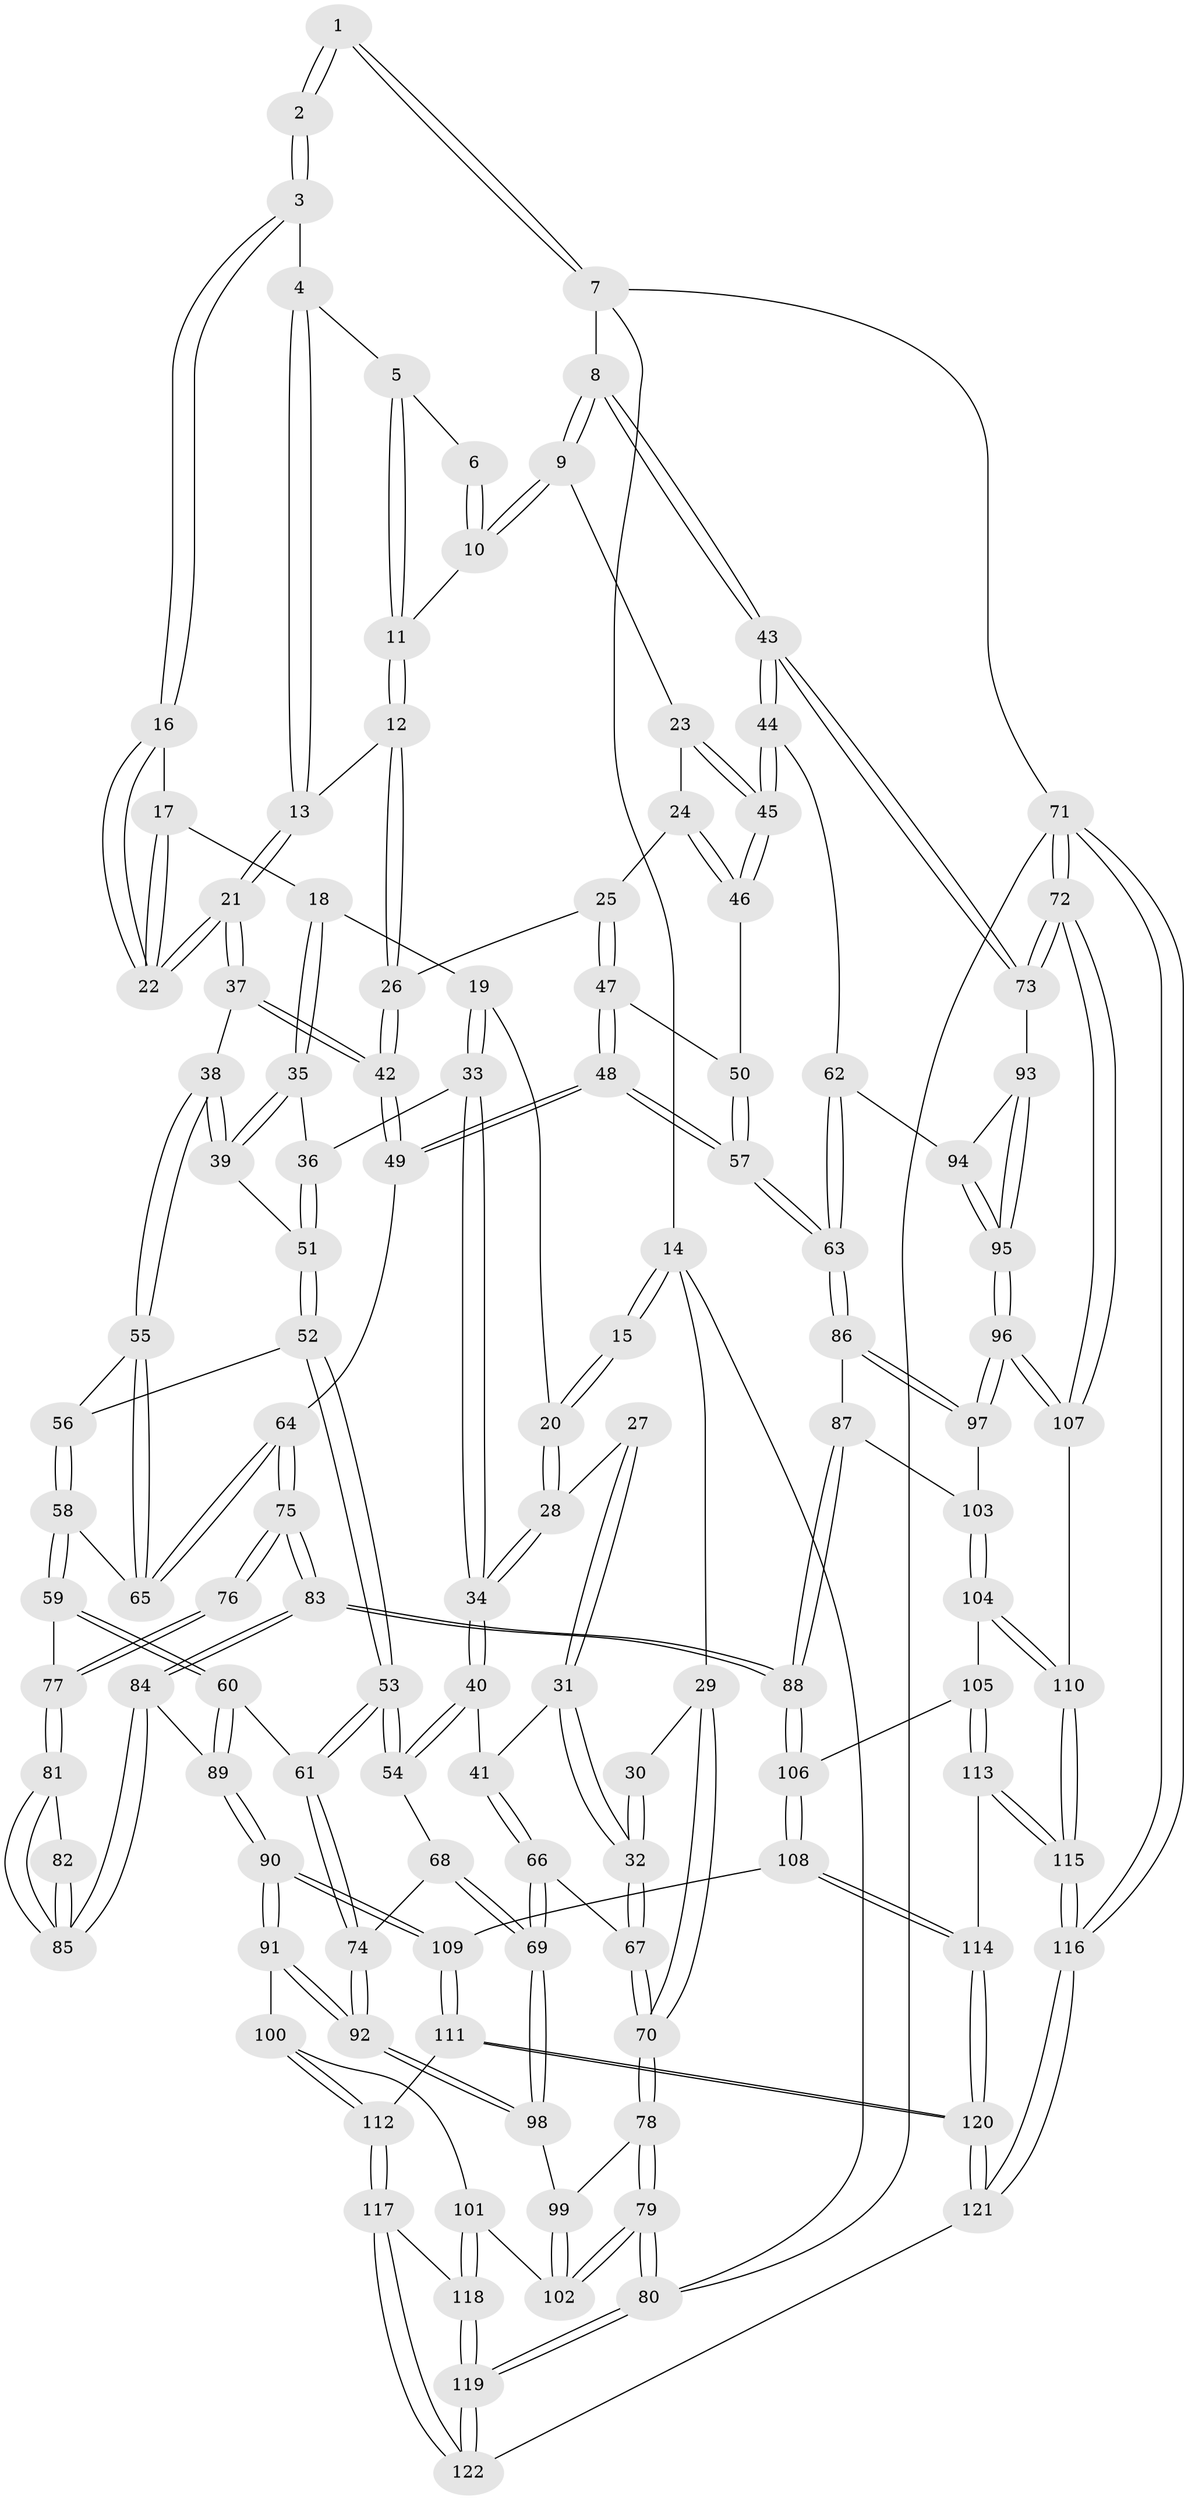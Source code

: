 // Generated by graph-tools (version 1.1) at 2025/38/03/09/25 02:38:41]
// undirected, 122 vertices, 302 edges
graph export_dot {
graph [start="1"]
  node [color=gray90,style=filled];
  1 [pos="+0.8123766560358366+0"];
  2 [pos="+0.43851276302017367+0"];
  3 [pos="+0.4621500495100405+0"];
  4 [pos="+0.629585835482905+0.045379530155857564"];
  5 [pos="+0.6858123648752511+0.06280477974697055"];
  6 [pos="+0.7370838773832091+0"];
  7 [pos="+1+0"];
  8 [pos="+1+0"];
  9 [pos="+1+0"];
  10 [pos="+0.7268223728084701+0.10086734990115105"];
  11 [pos="+0.7259929590866685+0.10159297413818018"];
  12 [pos="+0.7172010676058724+0.16138828963109095"];
  13 [pos="+0.6325270873300902+0.14691532861679843"];
  14 [pos="+0+0"];
  15 [pos="+0.38875118001291054+0"];
  16 [pos="+0.4750403169431393+0"];
  17 [pos="+0.41218215803546937+0.17194840164596306"];
  18 [pos="+0.41198646203580497+0.17232731607888316"];
  19 [pos="+0.4100999798596793+0.17240915031610413"];
  20 [pos="+0.26809060041289356+0.11361198955802881"];
  21 [pos="+0.556490869842948+0.17421984958607234"];
  22 [pos="+0.5450911212657561+0.15324866849180524"];
  23 [pos="+0.833337095835393+0.200017475088795"];
  24 [pos="+0.7682423767230537+0.21655517442086997"];
  25 [pos="+0.7521842586136144+0.2181397034498311"];
  26 [pos="+0.7485629423901135+0.21694599045008636"];
  27 [pos="+0.11521992522899226+0.1252939931055757"];
  28 [pos="+0.2624160541957666+0.12118638881435947"];
  29 [pos="+0+0"];
  30 [pos="+0.07414320091793213+0.0984026338025519"];
  31 [pos="+0.1392762293574007+0.3160811013434817"];
  32 [pos="+0.03423500867820459+0.3469930832074695"];
  33 [pos="+0.3008021186414075+0.25095860743795134"];
  34 [pos="+0.27405784902930663+0.24792179172401602"];
  35 [pos="+0.43192096178729444+0.20794983851247342"];
  36 [pos="+0.33184615269173157+0.2633120662134804"];
  37 [pos="+0.5381660872088799+0.28209932076119043"];
  38 [pos="+0.5375450032801417+0.28222686083463777"];
  39 [pos="+0.4954477371132396+0.27349483526491625"];
  40 [pos="+0.216867209302646+0.3168421408340436"];
  41 [pos="+0.16329905006266984+0.32052352984812627"];
  42 [pos="+0.6001863535453772+0.3191371758807462"];
  43 [pos="+1+0.34665189263715357"];
  44 [pos="+0.9683803486245566+0.3722472459355327"];
  45 [pos="+0.9570954513337872+0.36545317667873856"];
  46 [pos="+0.8551181311775937+0.349514728067441"];
  47 [pos="+0.7684659759953885+0.32400877206660733"];
  48 [pos="+0.6728685898067721+0.43499742980333755"];
  49 [pos="+0.6412972608825506+0.41681410034075916"];
  50 [pos="+0.8180651086312181+0.3534067191538424"];
  51 [pos="+0.39528179714332246+0.3041119045441441"];
  52 [pos="+0.3813415979787357+0.35500814483776855"];
  53 [pos="+0.3551630289210598+0.41041341664057845"];
  54 [pos="+0.256947078691026+0.3690986686257643"];
  55 [pos="+0.4885334395687557+0.35868147253496135"];
  56 [pos="+0.42810336099119123+0.3630195022327282"];
  57 [pos="+0.7254401535697094+0.4898556665995266"];
  58 [pos="+0.43714525839597435+0.43167952386726743"];
  59 [pos="+0.40707921060624386+0.4567964322056553"];
  60 [pos="+0.39563435800570124+0.45653035208013154"];
  61 [pos="+0.3792431233765129+0.4506230011611872"];
  62 [pos="+0.8776364326250196+0.47049696505486427"];
  63 [pos="+0.7267464227917273+0.4919307526868666"];
  64 [pos="+0.5704986261666014+0.4649550350377618"];
  65 [pos="+0.46484482316447867+0.4100526337187845"];
  66 [pos="+0.16944566479811807+0.5106038365500305"];
  67 [pos="+0.0034099908322215516+0.359431595261092"];
  68 [pos="+0.2513018451479051+0.3991450943714599"];
  69 [pos="+0.17897779684491927+0.5317131483690064"];
  70 [pos="+0+0.3970168331133196"];
  71 [pos="+1+1"];
  72 [pos="+1+0.911087960384853"];
  73 [pos="+1+0.4430411299295843"];
  74 [pos="+0.28588476666430584+0.5354982134590398"];
  75 [pos="+0.5690753135375886+0.46678574387102906"];
  76 [pos="+0.5255397883407633+0.48218231205850626"];
  77 [pos="+0.4166849997480803+0.46435923624466613"];
  78 [pos="+0+0.49544684472345474"];
  79 [pos="+0+0.6979607170201249"];
  80 [pos="+0+1"];
  81 [pos="+0.45444439446018386+0.5211105722613545"];
  82 [pos="+0.5125296958051108+0.5003085567581267"];
  83 [pos="+0.542823232542576+0.6714929407280115"];
  84 [pos="+0.49409407112071035+0.6535703462842922"];
  85 [pos="+0.483376918378009+0.5961214110299993"];
  86 [pos="+0.7250095059074277+0.51177605147861"];
  87 [pos="+0.6771441651682285+0.5966980302768725"];
  88 [pos="+0.5648004786965507+0.6875816804332109"];
  89 [pos="+0.39276712894109567+0.6569620531525519"];
  90 [pos="+0.30302383756608026+0.6827699789279121"];
  91 [pos="+0.2686060958234265+0.67158966337924"];
  92 [pos="+0.24343475528999828+0.6012519272286393"];
  93 [pos="+0.9751000521697336+0.5605864788316643"];
  94 [pos="+0.8860102254984886+0.49796859655671977"];
  95 [pos="+0.8899997770350059+0.6765101044670723"];
  96 [pos="+0.8897203690898788+0.6774848363734031"];
  97 [pos="+0.8890852239820519+0.6769720450677559"];
  98 [pos="+0.18140256481208142+0.551108350729739"];
  99 [pos="+0.15339518301789196+0.5538774241431723"];
  100 [pos="+0.2571759485509933+0.6807000783463926"];
  101 [pos="+0.007971837742035541+0.7527224817865504"];
  102 [pos="+0+0.7422847675884621"];
  103 [pos="+0.7142893539501491+0.6293945152640993"];
  104 [pos="+0.8079510960036042+0.7702617127543707"];
  105 [pos="+0.6506530305498164+0.7760741018759993"];
  106 [pos="+0.5651153020694114+0.6886563230346043"];
  107 [pos="+0.903730552915687+0.7345509390448235"];
  108 [pos="+0.4714210506739892+0.8433756851294164"];
  109 [pos="+0.34052378839363+0.7753433266261285"];
  110 [pos="+0.825264695913766+0.7730604602938455"];
  111 [pos="+0.32486411703324486+0.867181454587053"];
  112 [pos="+0.1900909022659965+0.8969205758872834"];
  113 [pos="+0.639097160368994+0.8836603677250341"];
  114 [pos="+0.476821873382108+0.9544601425793422"];
  115 [pos="+0.7718697084733528+1"];
  116 [pos="+0.8389951158324975+1"];
  117 [pos="+0.18574184235515906+0.9015920021620365"];
  118 [pos="+0.06959207805362087+0.8312779484401402"];
  119 [pos="+0+1"];
  120 [pos="+0.43790248605390386+1"];
  121 [pos="+0.4189275842821195+1"];
  122 [pos="+0.19464581145665744+1"];
  1 -- 2;
  1 -- 2;
  1 -- 7;
  1 -- 7;
  2 -- 3;
  2 -- 3;
  3 -- 4;
  3 -- 16;
  3 -- 16;
  4 -- 5;
  4 -- 13;
  4 -- 13;
  5 -- 6;
  5 -- 11;
  5 -- 11;
  6 -- 10;
  6 -- 10;
  7 -- 8;
  7 -- 14;
  7 -- 71;
  8 -- 9;
  8 -- 9;
  8 -- 43;
  8 -- 43;
  9 -- 10;
  9 -- 10;
  9 -- 23;
  10 -- 11;
  11 -- 12;
  11 -- 12;
  12 -- 13;
  12 -- 26;
  12 -- 26;
  13 -- 21;
  13 -- 21;
  14 -- 15;
  14 -- 15;
  14 -- 29;
  14 -- 80;
  15 -- 20;
  15 -- 20;
  16 -- 17;
  16 -- 22;
  16 -- 22;
  17 -- 18;
  17 -- 22;
  17 -- 22;
  18 -- 19;
  18 -- 35;
  18 -- 35;
  19 -- 20;
  19 -- 33;
  19 -- 33;
  20 -- 28;
  20 -- 28;
  21 -- 22;
  21 -- 22;
  21 -- 37;
  21 -- 37;
  23 -- 24;
  23 -- 45;
  23 -- 45;
  24 -- 25;
  24 -- 46;
  24 -- 46;
  25 -- 26;
  25 -- 47;
  25 -- 47;
  26 -- 42;
  26 -- 42;
  27 -- 28;
  27 -- 31;
  27 -- 31;
  28 -- 34;
  28 -- 34;
  29 -- 30;
  29 -- 70;
  29 -- 70;
  30 -- 32;
  30 -- 32;
  31 -- 32;
  31 -- 32;
  31 -- 41;
  32 -- 67;
  32 -- 67;
  33 -- 34;
  33 -- 34;
  33 -- 36;
  34 -- 40;
  34 -- 40;
  35 -- 36;
  35 -- 39;
  35 -- 39;
  36 -- 51;
  36 -- 51;
  37 -- 38;
  37 -- 42;
  37 -- 42;
  38 -- 39;
  38 -- 39;
  38 -- 55;
  38 -- 55;
  39 -- 51;
  40 -- 41;
  40 -- 54;
  40 -- 54;
  41 -- 66;
  41 -- 66;
  42 -- 49;
  42 -- 49;
  43 -- 44;
  43 -- 44;
  43 -- 73;
  43 -- 73;
  44 -- 45;
  44 -- 45;
  44 -- 62;
  45 -- 46;
  45 -- 46;
  46 -- 50;
  47 -- 48;
  47 -- 48;
  47 -- 50;
  48 -- 49;
  48 -- 49;
  48 -- 57;
  48 -- 57;
  49 -- 64;
  50 -- 57;
  50 -- 57;
  51 -- 52;
  51 -- 52;
  52 -- 53;
  52 -- 53;
  52 -- 56;
  53 -- 54;
  53 -- 54;
  53 -- 61;
  53 -- 61;
  54 -- 68;
  55 -- 56;
  55 -- 65;
  55 -- 65;
  56 -- 58;
  56 -- 58;
  57 -- 63;
  57 -- 63;
  58 -- 59;
  58 -- 59;
  58 -- 65;
  59 -- 60;
  59 -- 60;
  59 -- 77;
  60 -- 61;
  60 -- 89;
  60 -- 89;
  61 -- 74;
  61 -- 74;
  62 -- 63;
  62 -- 63;
  62 -- 94;
  63 -- 86;
  63 -- 86;
  64 -- 65;
  64 -- 65;
  64 -- 75;
  64 -- 75;
  66 -- 67;
  66 -- 69;
  66 -- 69;
  67 -- 70;
  67 -- 70;
  68 -- 69;
  68 -- 69;
  68 -- 74;
  69 -- 98;
  69 -- 98;
  70 -- 78;
  70 -- 78;
  71 -- 72;
  71 -- 72;
  71 -- 116;
  71 -- 116;
  71 -- 80;
  72 -- 73;
  72 -- 73;
  72 -- 107;
  72 -- 107;
  73 -- 93;
  74 -- 92;
  74 -- 92;
  75 -- 76;
  75 -- 76;
  75 -- 83;
  75 -- 83;
  76 -- 77;
  76 -- 77;
  77 -- 81;
  77 -- 81;
  78 -- 79;
  78 -- 79;
  78 -- 99;
  79 -- 80;
  79 -- 80;
  79 -- 102;
  79 -- 102;
  80 -- 119;
  80 -- 119;
  81 -- 82;
  81 -- 85;
  81 -- 85;
  82 -- 85;
  82 -- 85;
  83 -- 84;
  83 -- 84;
  83 -- 88;
  83 -- 88;
  84 -- 85;
  84 -- 85;
  84 -- 89;
  86 -- 87;
  86 -- 97;
  86 -- 97;
  87 -- 88;
  87 -- 88;
  87 -- 103;
  88 -- 106;
  88 -- 106;
  89 -- 90;
  89 -- 90;
  90 -- 91;
  90 -- 91;
  90 -- 109;
  90 -- 109;
  91 -- 92;
  91 -- 92;
  91 -- 100;
  92 -- 98;
  92 -- 98;
  93 -- 94;
  93 -- 95;
  93 -- 95;
  94 -- 95;
  94 -- 95;
  95 -- 96;
  95 -- 96;
  96 -- 97;
  96 -- 97;
  96 -- 107;
  96 -- 107;
  97 -- 103;
  98 -- 99;
  99 -- 102;
  99 -- 102;
  100 -- 101;
  100 -- 112;
  100 -- 112;
  101 -- 102;
  101 -- 118;
  101 -- 118;
  103 -- 104;
  103 -- 104;
  104 -- 105;
  104 -- 110;
  104 -- 110;
  105 -- 106;
  105 -- 113;
  105 -- 113;
  106 -- 108;
  106 -- 108;
  107 -- 110;
  108 -- 109;
  108 -- 114;
  108 -- 114;
  109 -- 111;
  109 -- 111;
  110 -- 115;
  110 -- 115;
  111 -- 112;
  111 -- 120;
  111 -- 120;
  112 -- 117;
  112 -- 117;
  113 -- 114;
  113 -- 115;
  113 -- 115;
  114 -- 120;
  114 -- 120;
  115 -- 116;
  115 -- 116;
  116 -- 121;
  116 -- 121;
  117 -- 118;
  117 -- 122;
  117 -- 122;
  118 -- 119;
  118 -- 119;
  119 -- 122;
  119 -- 122;
  120 -- 121;
  120 -- 121;
  121 -- 122;
}
